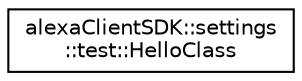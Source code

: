 digraph "Graphical Class Hierarchy"
{
 // LATEX_PDF_SIZE
  edge [fontname="Helvetica",fontsize="10",labelfontname="Helvetica",labelfontsize="10"];
  node [fontname="Helvetica",fontsize="10",shape=record];
  rankdir="LR";
  Node0 [label="alexaClientSDK::settings\l::test::HelloClass",height=0.2,width=0.4,color="black", fillcolor="white", style="filled",URL="$classalexa_client_s_d_k_1_1settings_1_1test_1_1_hello_class.html",tooltip=" "];
}
